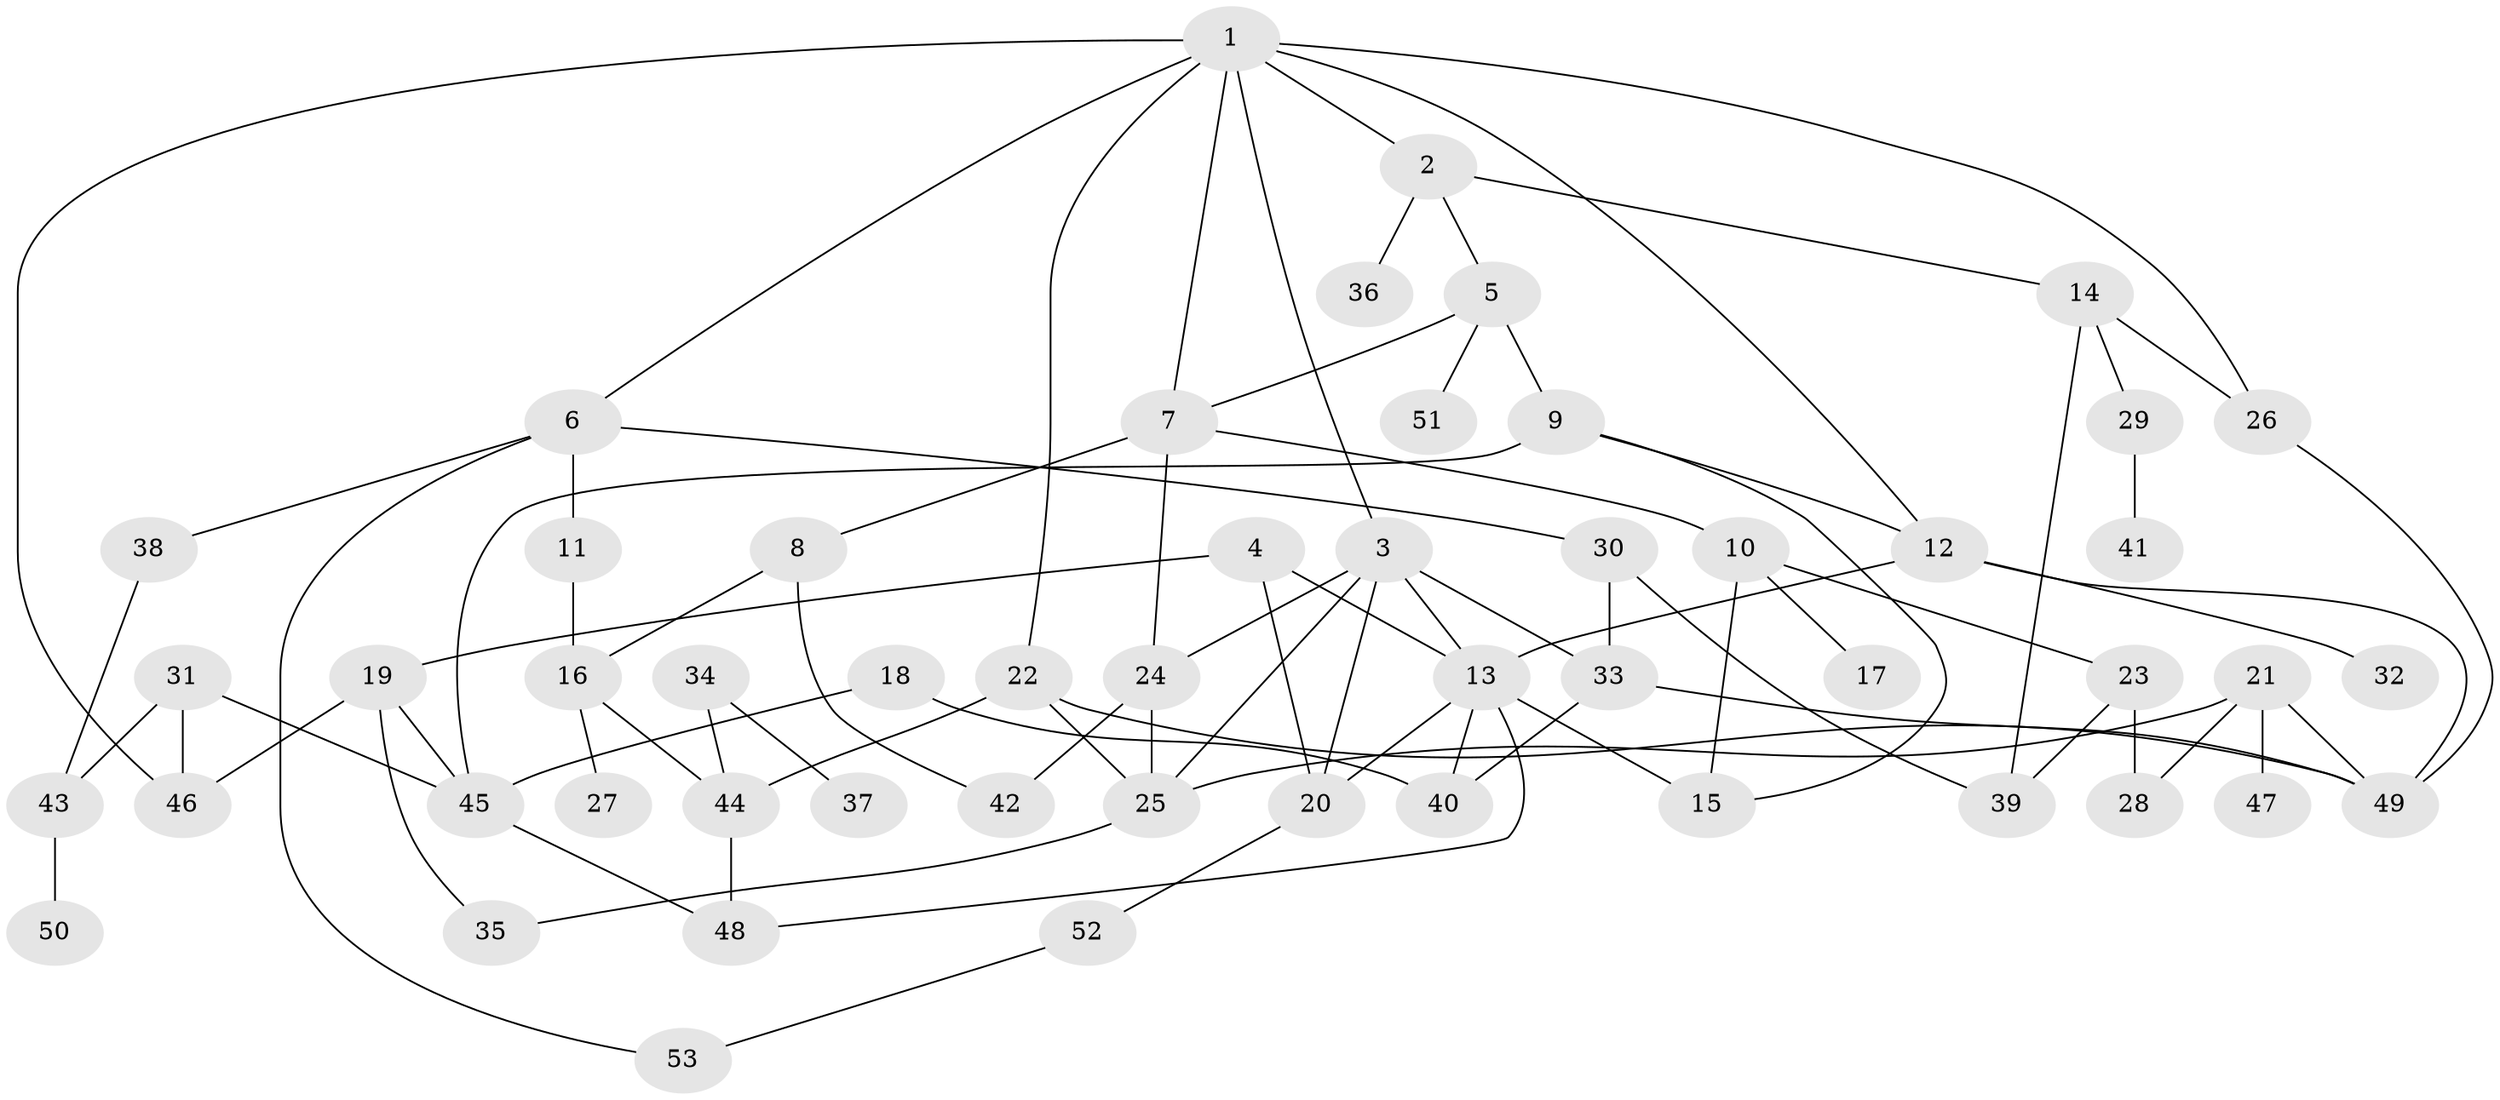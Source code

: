 // original degree distribution, {8: 0.02666666666666667, 5: 0.06666666666666667, 4: 0.17333333333333334, 3: 0.21333333333333335, 6: 0.02666666666666667, 2: 0.32, 1: 0.17333333333333334}
// Generated by graph-tools (version 1.1) at 2025/35/03/04/25 23:35:59]
// undirected, 53 vertices, 84 edges
graph export_dot {
  node [color=gray90,style=filled];
  1;
  2;
  3;
  4;
  5;
  6;
  7;
  8;
  9;
  10;
  11;
  12;
  13;
  14;
  15;
  16;
  17;
  18;
  19;
  20;
  21;
  22;
  23;
  24;
  25;
  26;
  27;
  28;
  29;
  30;
  31;
  32;
  33;
  34;
  35;
  36;
  37;
  38;
  39;
  40;
  41;
  42;
  43;
  44;
  45;
  46;
  47;
  48;
  49;
  50;
  51;
  52;
  53;
  1 -- 2 [weight=1.0];
  1 -- 3 [weight=1.0];
  1 -- 6 [weight=1.0];
  1 -- 7 [weight=1.0];
  1 -- 12 [weight=1.0];
  1 -- 22 [weight=1.0];
  1 -- 26 [weight=1.0];
  1 -- 46 [weight=1.0];
  2 -- 5 [weight=1.0];
  2 -- 14 [weight=1.0];
  2 -- 36 [weight=1.0];
  3 -- 13 [weight=1.0];
  3 -- 20 [weight=1.0];
  3 -- 24 [weight=1.0];
  3 -- 25 [weight=1.0];
  3 -- 33 [weight=1.0];
  4 -- 13 [weight=1.0];
  4 -- 19 [weight=1.0];
  4 -- 20 [weight=1.0];
  5 -- 7 [weight=1.0];
  5 -- 9 [weight=1.0];
  5 -- 51 [weight=1.0];
  6 -- 11 [weight=1.0];
  6 -- 30 [weight=1.0];
  6 -- 38 [weight=1.0];
  6 -- 53 [weight=1.0];
  7 -- 8 [weight=1.0];
  7 -- 10 [weight=1.0];
  7 -- 24 [weight=1.0];
  8 -- 16 [weight=1.0];
  8 -- 42 [weight=1.0];
  9 -- 12 [weight=1.0];
  9 -- 15 [weight=1.0];
  9 -- 45 [weight=2.0];
  10 -- 15 [weight=1.0];
  10 -- 17 [weight=1.0];
  10 -- 23 [weight=1.0];
  11 -- 16 [weight=1.0];
  12 -- 13 [weight=1.0];
  12 -- 32 [weight=1.0];
  12 -- 49 [weight=1.0];
  13 -- 15 [weight=1.0];
  13 -- 20 [weight=1.0];
  13 -- 40 [weight=1.0];
  13 -- 48 [weight=1.0];
  14 -- 26 [weight=1.0];
  14 -- 29 [weight=1.0];
  14 -- 39 [weight=1.0];
  16 -- 27 [weight=1.0];
  16 -- 44 [weight=1.0];
  18 -- 40 [weight=1.0];
  18 -- 45 [weight=1.0];
  19 -- 35 [weight=1.0];
  19 -- 45 [weight=1.0];
  19 -- 46 [weight=1.0];
  20 -- 52 [weight=1.0];
  21 -- 25 [weight=1.0];
  21 -- 28 [weight=1.0];
  21 -- 47 [weight=1.0];
  21 -- 49 [weight=1.0];
  22 -- 25 [weight=1.0];
  22 -- 44 [weight=1.0];
  22 -- 49 [weight=1.0];
  23 -- 28 [weight=1.0];
  23 -- 39 [weight=1.0];
  24 -- 25 [weight=1.0];
  24 -- 42 [weight=1.0];
  25 -- 35 [weight=1.0];
  26 -- 49 [weight=1.0];
  29 -- 41 [weight=1.0];
  30 -- 33 [weight=1.0];
  30 -- 39 [weight=1.0];
  31 -- 43 [weight=1.0];
  31 -- 45 [weight=1.0];
  31 -- 46 [weight=1.0];
  33 -- 40 [weight=1.0];
  33 -- 49 [weight=1.0];
  34 -- 37 [weight=1.0];
  34 -- 44 [weight=1.0];
  38 -- 43 [weight=1.0];
  43 -- 50 [weight=1.0];
  44 -- 48 [weight=1.0];
  45 -- 48 [weight=1.0];
  52 -- 53 [weight=1.0];
}
